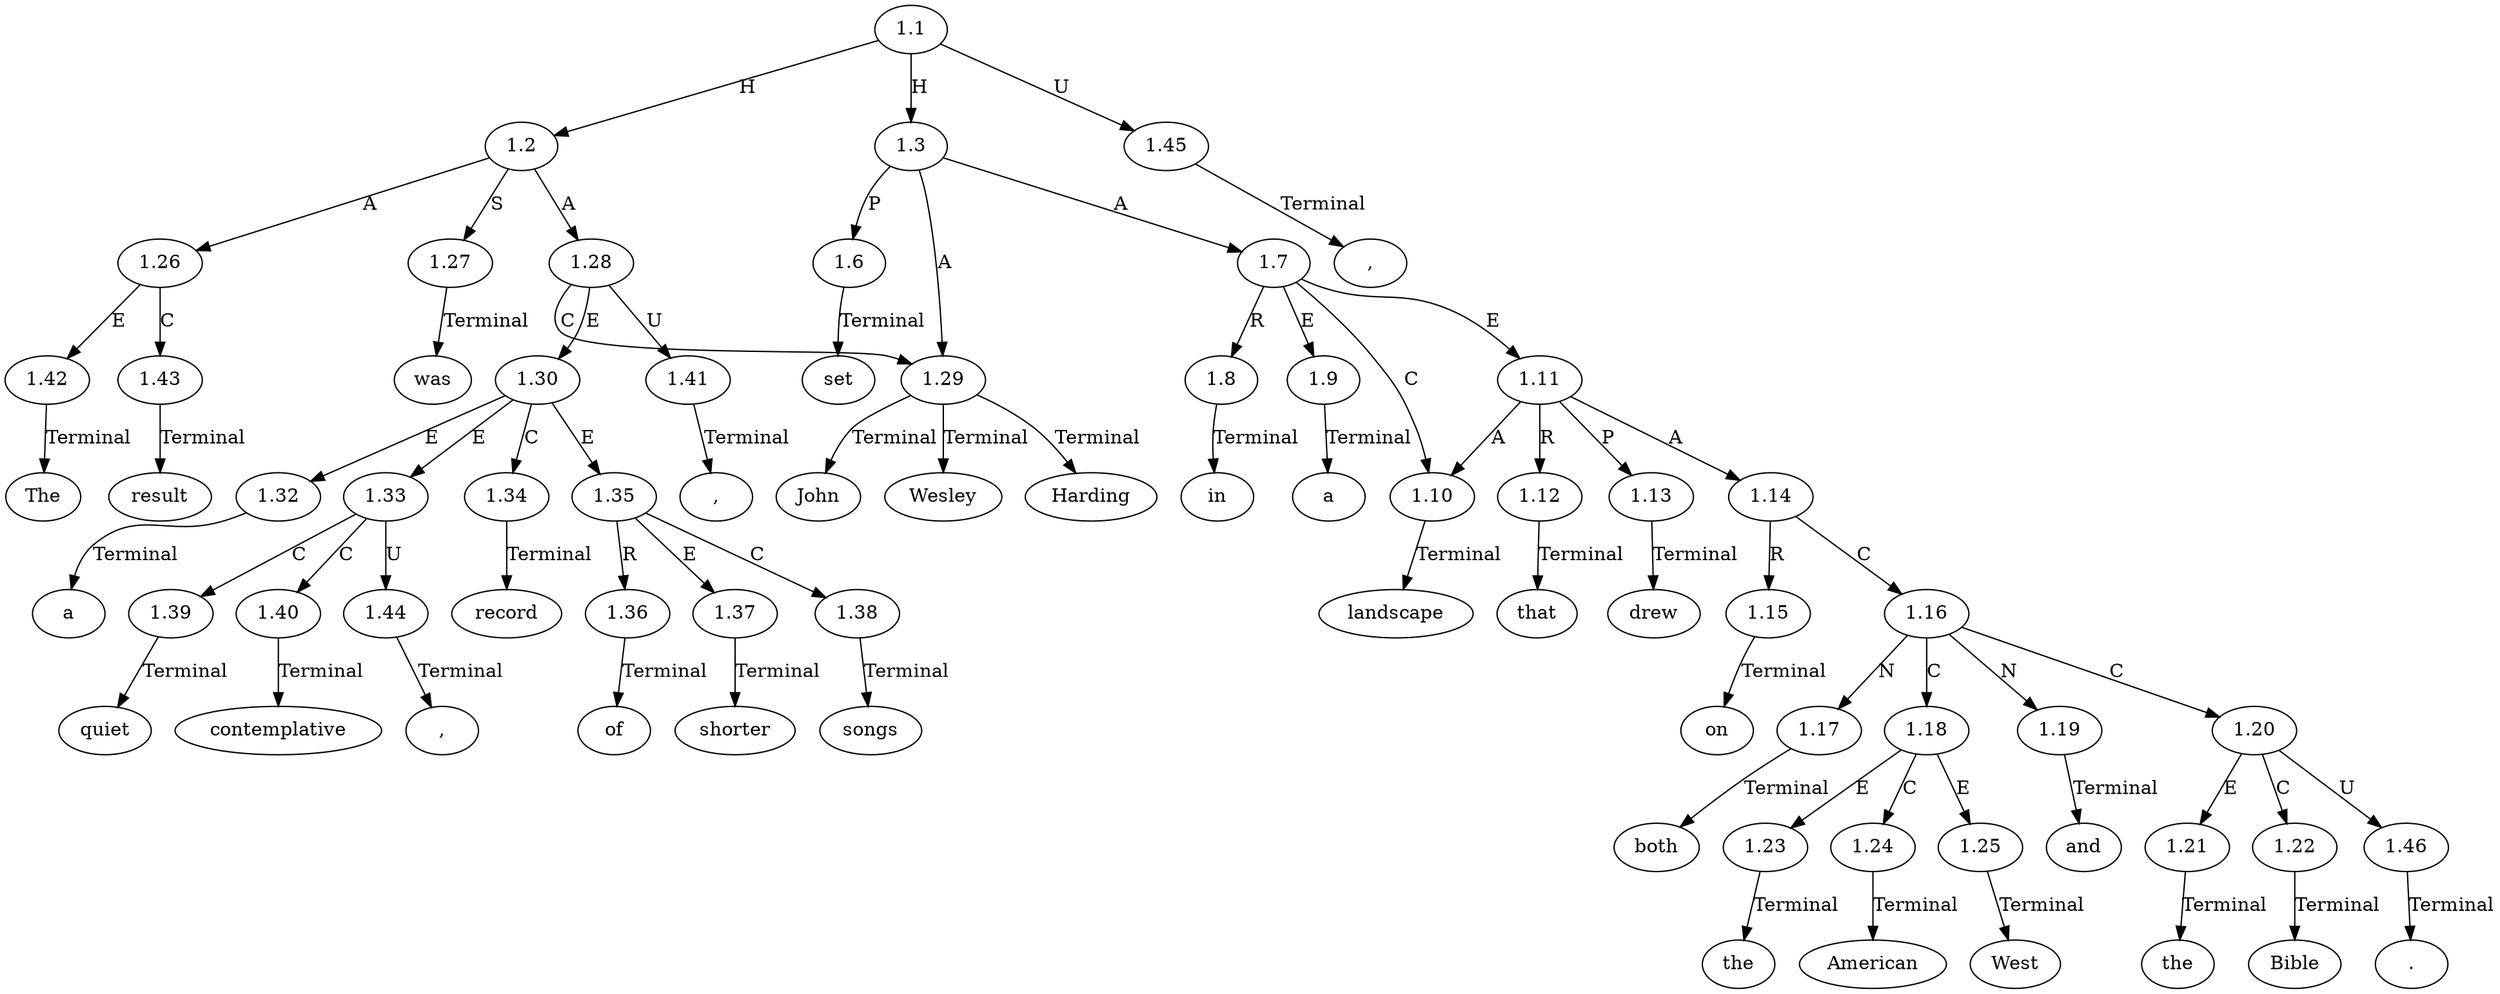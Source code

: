 // Graph
digraph {
	0.1 [label=The ordering=out]
	0.2 [label=result ordering=out]
	0.3 [label=was ordering=out]
	0.4 [label=John ordering=out]
	0.5 [label=Wesley ordering=out]
	0.6 [label=Harding ordering=out]
	0.7 [label="," ordering=out]
	0.8 [label=a ordering=out]
	0.9 [label=quiet ordering=out]
	0.10 [label="," ordering=out]
	0.11 [label=contemplative ordering=out]
	0.12 [label=record ordering=out]
	0.13 [label=of ordering=out]
	0.14 [label=shorter ordering=out]
	0.15 [label=songs ordering=out]
	0.16 [label="," ordering=out]
	0.17 [label=set ordering=out]
	0.18 [label=in ordering=out]
	0.19 [label=a ordering=out]
	0.20 [label=landscape ordering=out]
	0.21 [label=that ordering=out]
	0.22 [label=drew ordering=out]
	0.23 [label=on ordering=out]
	0.24 [label=both ordering=out]
	0.25 [label=the ordering=out]
	0.26 [label=American ordering=out]
	0.27 [label=West ordering=out]
	0.28 [label=and ordering=out]
	0.29 [label=the ordering=out]
	0.30 [label=Bible ordering=out]
	0.31 [label="." ordering=out]
	1.1 [label=1.1 ordering=out]
	1.2 [label=1.2 ordering=out]
	1.3 [label=1.3 ordering=out]
	1.6 [label=1.6 ordering=out]
	1.7 [label=1.7 ordering=out]
	1.8 [label=1.8 ordering=out]
	1.9 [label=1.9 ordering=out]
	1.10 [label=1.10 ordering=out]
	1.11 [label=1.11 ordering=out]
	1.12 [label=1.12 ordering=out]
	1.13 [label=1.13 ordering=out]
	1.14 [label=1.14 ordering=out]
	1.15 [label=1.15 ordering=out]
	1.16 [label=1.16 ordering=out]
	1.17 [label=1.17 ordering=out]
	1.18 [label=1.18 ordering=out]
	1.19 [label=1.19 ordering=out]
	1.20 [label=1.20 ordering=out]
	1.21 [label=1.21 ordering=out]
	1.22 [label=1.22 ordering=out]
	1.23 [label=1.23 ordering=out]
	1.24 [label=1.24 ordering=out]
	1.25 [label=1.25 ordering=out]
	1.26 [label=1.26 ordering=out]
	1.27 [label=1.27 ordering=out]
	1.28 [label=1.28 ordering=out]
	1.29 [label=1.29 ordering=out]
	1.30 [label=1.30 ordering=out]
	1.32 [label=1.32 ordering=out]
	1.33 [label=1.33 ordering=out]
	1.34 [label=1.34 ordering=out]
	1.35 [label=1.35 ordering=out]
	1.36 [label=1.36 ordering=out]
	1.37 [label=1.37 ordering=out]
	1.38 [label=1.38 ordering=out]
	1.39 [label=1.39 ordering=out]
	1.40 [label=1.40 ordering=out]
	1.41 [label=1.41 ordering=out]
	1.42 [label=1.42 ordering=out]
	1.43 [label=1.43 ordering=out]
	1.44 [label=1.44 ordering=out]
	1.45 [label=1.45 ordering=out]
	1.46 [label=1.46 ordering=out]
	1.1 -> 1.2 [label=H ordering=out]
	1.1 -> 1.3 [label=H ordering=out]
	1.1 -> 1.45 [label=U ordering=out]
	1.2 -> 1.26 [label=A ordering=out]
	1.2 -> 1.27 [label=S ordering=out]
	1.2 -> 1.28 [label=A ordering=out]
	1.3 -> 1.6 [label=P ordering=out]
	1.3 -> 1.7 [label=A ordering=out]
	1.3 -> 1.29 [label=A ordering=out]
	1.6 -> 0.17 [label=Terminal ordering=out]
	1.7 -> 1.8 [label=R ordering=out]
	1.7 -> 1.9 [label=E ordering=out]
	1.7 -> 1.10 [label=C ordering=out]
	1.7 -> 1.11 [label=E ordering=out]
	1.8 -> 0.18 [label=Terminal ordering=out]
	1.9 -> 0.19 [label=Terminal ordering=out]
	1.10 -> 0.20 [label=Terminal ordering=out]
	1.11 -> 1.10 [label=A ordering=out]
	1.11 -> 1.12 [label=R ordering=out]
	1.11 -> 1.13 [label=P ordering=out]
	1.11 -> 1.14 [label=A ordering=out]
	1.12 -> 0.21 [label=Terminal ordering=out]
	1.13 -> 0.22 [label=Terminal ordering=out]
	1.14 -> 1.15 [label=R ordering=out]
	1.14 -> 1.16 [label=C ordering=out]
	1.15 -> 0.23 [label=Terminal ordering=out]
	1.16 -> 1.17 [label=N ordering=out]
	1.16 -> 1.18 [label=C ordering=out]
	1.16 -> 1.19 [label=N ordering=out]
	1.16 -> 1.20 [label=C ordering=out]
	1.17 -> 0.24 [label=Terminal ordering=out]
	1.18 -> 1.23 [label=E ordering=out]
	1.18 -> 1.24 [label=C ordering=out]
	1.18 -> 1.25 [label=E ordering=out]
	1.19 -> 0.28 [label=Terminal ordering=out]
	1.20 -> 1.21 [label=E ordering=out]
	1.20 -> 1.22 [label=C ordering=out]
	1.20 -> 1.46 [label=U ordering=out]
	1.21 -> 0.29 [label=Terminal ordering=out]
	1.22 -> 0.30 [label=Terminal ordering=out]
	1.23 -> 0.25 [label=Terminal ordering=out]
	1.24 -> 0.26 [label=Terminal ordering=out]
	1.25 -> 0.27 [label=Terminal ordering=out]
	1.26 -> 1.42 [label=E ordering=out]
	1.26 -> 1.43 [label=C ordering=out]
	1.27 -> 0.3 [label=Terminal ordering=out]
	1.28 -> 1.29 [label=C ordering=out]
	1.28 -> 1.30 [label=E ordering=out]
	1.28 -> 1.41 [label=U ordering=out]
	1.29 -> 0.4 [label=Terminal ordering=out]
	1.29 -> 0.5 [label=Terminal ordering=out]
	1.29 -> 0.6 [label=Terminal ordering=out]
	1.30 -> 1.32 [label=E ordering=out]
	1.30 -> 1.33 [label=E ordering=out]
	1.30 -> 1.34 [label=C ordering=out]
	1.30 -> 1.35 [label=E ordering=out]
	1.32 -> 0.8 [label=Terminal ordering=out]
	1.33 -> 1.39 [label=C ordering=out]
	1.33 -> 1.40 [label=C ordering=out]
	1.33 -> 1.44 [label=U ordering=out]
	1.34 -> 0.12 [label=Terminal ordering=out]
	1.35 -> 1.36 [label=R ordering=out]
	1.35 -> 1.37 [label=E ordering=out]
	1.35 -> 1.38 [label=C ordering=out]
	1.36 -> 0.13 [label=Terminal ordering=out]
	1.37 -> 0.14 [label=Terminal ordering=out]
	1.38 -> 0.15 [label=Terminal ordering=out]
	1.39 -> 0.9 [label=Terminal ordering=out]
	1.40 -> 0.11 [label=Terminal ordering=out]
	1.41 -> 0.7 [label=Terminal ordering=out]
	1.42 -> 0.1 [label=Terminal ordering=out]
	1.43 -> 0.2 [label=Terminal ordering=out]
	1.44 -> 0.10 [label=Terminal ordering=out]
	1.45 -> 0.16 [label=Terminal ordering=out]
	1.46 -> 0.31 [label=Terminal ordering=out]
}
